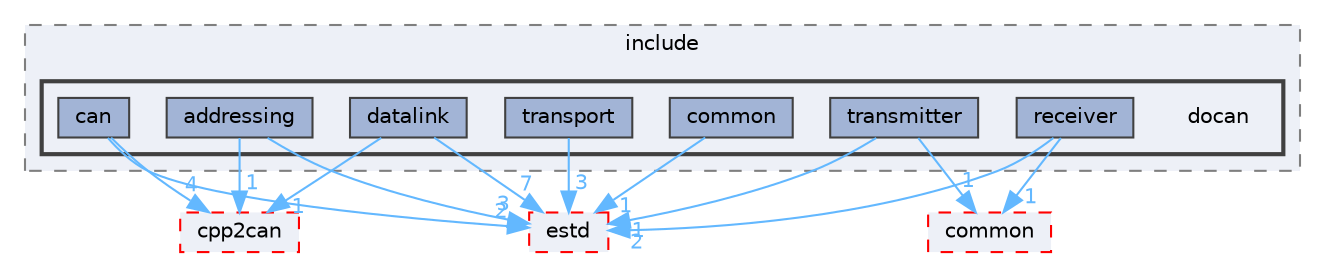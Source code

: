 digraph "docan"
{
 // LATEX_PDF_SIZE
  bgcolor="transparent";
  edge [fontname=Helvetica,fontsize=10,labelfontname=Helvetica,labelfontsize=10];
  node [fontname=Helvetica,fontsize=10,shape=box,height=0.2,width=0.4];
  compound=true
  subgraph clusterdir_ad83ad14a7d66f285614b4741895bc80 {
    graph [ bgcolor="#edf0f7", pencolor="grey50", label="include", fontname=Helvetica,fontsize=10 style="filled,dashed", URL="dir_ad83ad14a7d66f285614b4741895bc80.html",tooltip=""]
  subgraph clusterdir_d489a36d614975b7dbabc73c66dfb4ec {
    graph [ bgcolor="#edf0f7", pencolor="grey25", label="", fontname=Helvetica,fontsize=10 style="filled,bold", URL="dir_d489a36d614975b7dbabc73c66dfb4ec.html",tooltip=""]
    dir_d489a36d614975b7dbabc73c66dfb4ec [shape=plaintext, label="docan"];
  dir_ebe13abdd13ff22a282d5b0ec48c0137 [label="addressing", fillcolor="#a2b4d6", color="grey25", style="filled", URL="dir_ebe13abdd13ff22a282d5b0ec48c0137.html",tooltip=""];
  dir_cb86ebd850501942a6075e7f102cb609 [label="can", fillcolor="#a2b4d6", color="grey25", style="filled", URL="dir_cb86ebd850501942a6075e7f102cb609.html",tooltip=""];
  dir_66b28daeae6b94722571879d4d01afbf [label="common", fillcolor="#a2b4d6", color="grey25", style="filled", URL="dir_66b28daeae6b94722571879d4d01afbf.html",tooltip=""];
  dir_447aeb7b60131a503f04d666d2877190 [label="datalink", fillcolor="#a2b4d6", color="grey25", style="filled", URL="dir_447aeb7b60131a503f04d666d2877190.html",tooltip=""];
  dir_b0cba5d88046e46587e8f0f625fa6893 [label="receiver", fillcolor="#a2b4d6", color="grey25", style="filled", URL="dir_b0cba5d88046e46587e8f0f625fa6893.html",tooltip=""];
  dir_724ec820a75fac74b9517a95dd3153c1 [label="transmitter", fillcolor="#a2b4d6", color="grey25", style="filled", URL="dir_724ec820a75fac74b9517a95dd3153c1.html",tooltip=""];
  dir_a02df09750d8b87eb1c0d8748579996e [label="transport", fillcolor="#a2b4d6", color="grey25", style="filled", URL="dir_a02df09750d8b87eb1c0d8748579996e.html",tooltip=""];
  }
  }
  dir_6ea4583dc05656280dd0a27b132d87de [label="cpp2can", fillcolor="#edf0f7", color="red", style="filled,dashed", URL="dir_6ea4583dc05656280dd0a27b132d87de.html",tooltip=""];
  dir_705ed472854f071e46e92f9933f4d565 [label="estd", fillcolor="#edf0f7", color="red", style="filled,dashed", URL="dir_705ed472854f071e46e92f9933f4d565.html",tooltip=""];
  dir_20a012b5fcadd4a8631b6f1c7befe460 [label="common", fillcolor="#edf0f7", color="red", style="filled,dashed", URL="dir_20a012b5fcadd4a8631b6f1c7befe460.html",tooltip=""];
  dir_ebe13abdd13ff22a282d5b0ec48c0137->dir_6ea4583dc05656280dd0a27b132d87de [headlabel="1", labeldistance=1.5 headhref="dir_000000_000060.html" href="dir_000000_000060.html" color="steelblue1" fontcolor="steelblue1"];
  dir_ebe13abdd13ff22a282d5b0ec48c0137->dir_705ed472854f071e46e92f9933f4d565 [headlabel="3", labeldistance=1.5 headhref="dir_000000_000075.html" href="dir_000000_000075.html" color="steelblue1" fontcolor="steelblue1"];
  dir_cb86ebd850501942a6075e7f102cb609->dir_6ea4583dc05656280dd0a27b132d87de [headlabel="4", labeldistance=1.5 headhref="dir_000035_000060.html" href="dir_000035_000060.html" color="steelblue1" fontcolor="steelblue1"];
  dir_cb86ebd850501942a6075e7f102cb609->dir_705ed472854f071e46e92f9933f4d565 [headlabel="2", labeldistance=1.5 headhref="dir_000035_000075.html" href="dir_000035_000075.html" color="steelblue1" fontcolor="steelblue1"];
  dir_66b28daeae6b94722571879d4d01afbf->dir_705ed472854f071e46e92f9933f4d565 [headlabel="1", labeldistance=1.5 headhref="dir_000046_000075.html" href="dir_000046_000075.html" color="steelblue1" fontcolor="steelblue1"];
  dir_447aeb7b60131a503f04d666d2877190->dir_6ea4583dc05656280dd0a27b132d87de [headlabel="1", labeldistance=1.5 headhref="dir_000063_000060.html" href="dir_000063_000060.html" color="steelblue1" fontcolor="steelblue1"];
  dir_447aeb7b60131a503f04d666d2877190->dir_705ed472854f071e46e92f9933f4d565 [headlabel="7", labeldistance=1.5 headhref="dir_000063_000075.html" href="dir_000063_000075.html" color="steelblue1" fontcolor="steelblue1"];
  dir_b0cba5d88046e46587e8f0f625fa6893->dir_20a012b5fcadd4a8631b6f1c7befe460 [headlabel="1", labeldistance=1.5 headhref="dir_000162_000044.html" href="dir_000162_000044.html" color="steelblue1" fontcolor="steelblue1"];
  dir_b0cba5d88046e46587e8f0f625fa6893->dir_705ed472854f071e46e92f9933f4d565 [headlabel="2", labeldistance=1.5 headhref="dir_000162_000075.html" href="dir_000162_000075.html" color="steelblue1" fontcolor="steelblue1"];
  dir_724ec820a75fac74b9517a95dd3153c1->dir_20a012b5fcadd4a8631b6f1c7befe460 [headlabel="1", labeldistance=1.5 headhref="dir_000215_000044.html" href="dir_000215_000044.html" color="steelblue1" fontcolor="steelblue1"];
  dir_724ec820a75fac74b9517a95dd3153c1->dir_705ed472854f071e46e92f9933f4d565 [headlabel="1", labeldistance=1.5 headhref="dir_000215_000075.html" href="dir_000215_000075.html" color="steelblue1" fontcolor="steelblue1"];
  dir_a02df09750d8b87eb1c0d8748579996e->dir_705ed472854f071e46e92f9933f4d565 [headlabel="3", labeldistance=1.5 headhref="dir_000216_000075.html" href="dir_000216_000075.html" color="steelblue1" fontcolor="steelblue1"];
}
